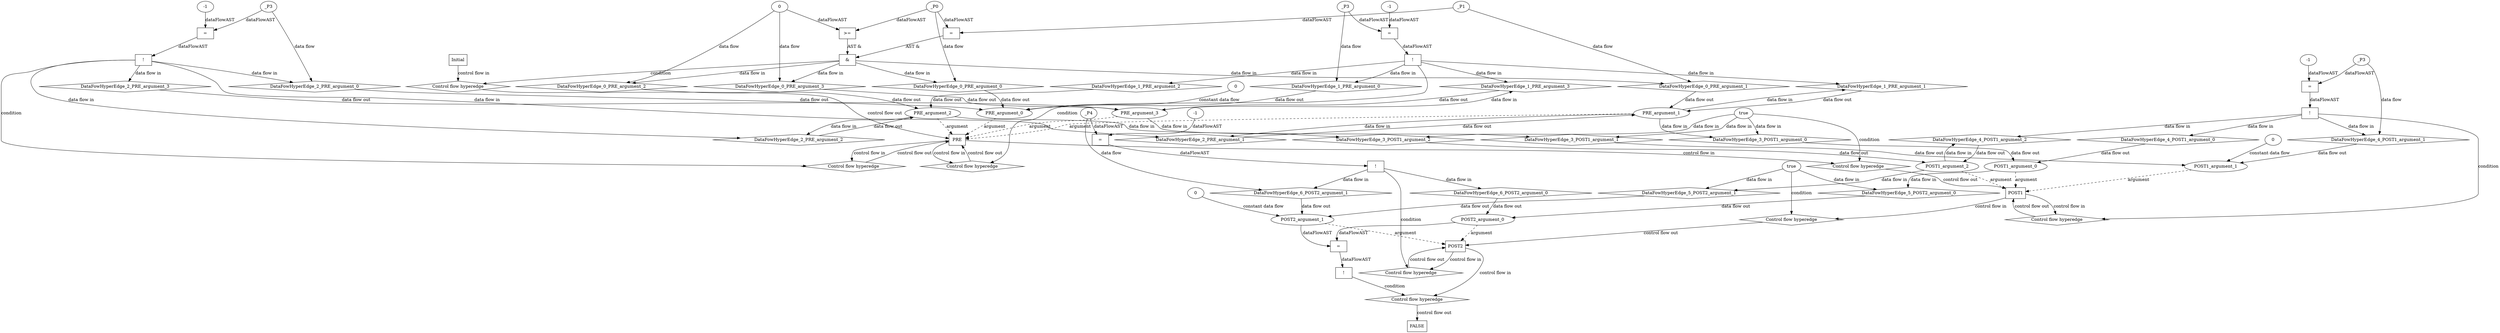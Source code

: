 digraph dag {
"POST1" [label="POST1" nodeName="POST1" class=cfn  shape="rect"];
"POST2" [label="POST2" nodeName="POST2" class=cfn  shape="rect"];
"PRE" [label="PRE" nodeName="PRE" class=cfn  shape="rect"];
FALSE [label="FALSE" nodeName=FALSE class=cfn  shape="rect"];
Initial [label="Initial" nodeName=Initial class=cfn  shape="rect"];
ControlFowHyperEdge_0 [label="Control flow hyperedge" nodeName=ControlFowHyperEdge_0 class=controlFlowHyperEdge shape="diamond"];
"Initial" -> ControlFowHyperEdge_0 [label="control flow in"]
ControlFowHyperEdge_0 -> "PRE" [label="control flow out"]
ControlFowHyperEdge_1 [label="Control flow hyperedge" nodeName=ControlFowHyperEdge_1 class=controlFlowHyperEdge shape="diamond"];
"PRE" -> ControlFowHyperEdge_1 [label="control flow in"]
ControlFowHyperEdge_1 -> "PRE" [label="control flow out"]
ControlFowHyperEdge_2 [label="Control flow hyperedge" nodeName=ControlFowHyperEdge_2 class=controlFlowHyperEdge shape="diamond"];
"PRE" -> ControlFowHyperEdge_2 [label="control flow in"]
ControlFowHyperEdge_2 -> "PRE" [label="control flow out"]
ControlFowHyperEdge_3 [label="Control flow hyperedge" nodeName=ControlFowHyperEdge_3 class=controlFlowHyperEdge shape="diamond"];
"PRE" -> ControlFowHyperEdge_3 [label="control flow in"]
ControlFowHyperEdge_3 -> "POST1" [label="control flow out"]
ControlFowHyperEdge_4 [label="Control flow hyperedge" nodeName=ControlFowHyperEdge_4 class=controlFlowHyperEdge shape="diamond"];
"POST1" -> ControlFowHyperEdge_4 [label="control flow in"]
ControlFowHyperEdge_4 -> "POST1" [label="control flow out"]
ControlFowHyperEdge_5 [label="Control flow hyperedge" nodeName=ControlFowHyperEdge_5 class=controlFlowHyperEdge shape="diamond"];
"POST1" -> ControlFowHyperEdge_5 [label="control flow in"]
ControlFowHyperEdge_5 -> "POST2" [label="control flow out"]
ControlFowHyperEdge_6 [label="Control flow hyperedge" nodeName=ControlFowHyperEdge_6 class=controlFlowHyperEdge shape="diamond"];
"POST2" -> ControlFowHyperEdge_6 [label="control flow in"]
ControlFowHyperEdge_6 -> "POST2" [label="control flow out"]
ControlFowHyperEdge_7 [label="Control flow hyperedge" nodeName=ControlFowHyperEdge_7 class=controlFlowHyperEdge shape="diamond"];
"POST2" -> ControlFowHyperEdge_7 [label="control flow in"]
ControlFowHyperEdge_7 -> "FALSE" [label="control flow out"]
"PRE_argument_0" [label="PRE_argument_0" nodeName=argument0 class=argument  head="PRE" shape="oval"];
"PRE_argument_0" -> "PRE"[label="argument" style="dashed"]
"PRE_argument_1" [label="PRE_argument_1" nodeName=argument1 class=argument  head="PRE" shape="oval"];
"PRE_argument_1" -> "PRE"[label="argument" style="dashed"]
"PRE_argument_2" [label="PRE_argument_2" nodeName=argument2 class=argument  head="PRE" shape="oval"];
"PRE_argument_2" -> "PRE"[label="argument" style="dashed"]
"PRE_argument_3" [label="PRE_argument_3" nodeName=argument3 class=argument  head="PRE" shape="oval"];
"PRE_argument_3" -> "PRE"[label="argument" style="dashed"]
"POST1_argument_0" [label="POST1_argument_0" nodeName=argument0 class=argument  head="POST1" shape="oval"];
"POST1_argument_0" -> "POST1"[label="argument" style="dashed"]
"POST1_argument_1" [label="POST1_argument_1" nodeName=argument1 class=argument  head="POST1" shape="oval"];
"POST1_argument_1" -> "POST1"[label="argument" style="dashed"]
"POST1_argument_2" [label="POST1_argument_2" nodeName=argument2 class=argument  head="POST1" shape="oval"];
"POST1_argument_2" -> "POST1"[label="argument" style="dashed"]
"POST2_argument_0" [label="POST2_argument_0" nodeName=argument0 class=argument  head="POST2" shape="oval"];
"POST2_argument_0" -> "POST2"[label="argument" style="dashed"]
"POST2_argument_1" [label="POST2_argument_1" nodeName=argument1 class=argument  head="POST2" shape="oval"];
"POST2_argument_1" -> "POST2"[label="argument" style="dashed"]

"xxxPRE___Initial_0xxx_and" [label="&" nodeName="xxxPRE___Initial_0xxx_and" class=Operator shape="rect"];
"xxxPRE___Initial_0xxxguard_0_node_0" [label=">=" nodeName="xxxPRE___Initial_0xxxguard_0_node_0" class=Operator  shape="rect"];
"xxxPRE___Initial_0xxxdataFlow_0_node_0" -> "xxxPRE___Initial_0xxxguard_0_node_0"[label="dataFlowAST"]
"xxxPRE___Initial_0xxxdataFlow2_node_0" -> "xxxPRE___Initial_0xxxguard_0_node_0"[label="dataFlowAST"]

"xxxPRE___Initial_0xxxguard_0_node_0" -> "xxxPRE___Initial_0xxx_and" [label="AST &"];
"xxxPRE___Initial_0xxxguard1_node_0" [label="=" nodeName="xxxPRE___Initial_0xxxguard1_node_0" class=Operator  shape="rect"];
"xxxPRE___Initial_0xxxdataFlow1_node_0" -> "xxxPRE___Initial_0xxxguard1_node_0"[label="dataFlowAST"]
"xxxPRE___Initial_0xxxdataFlow_0_node_0" -> "xxxPRE___Initial_0xxxguard1_node_0"[label="dataFlowAST"]

"xxxPRE___Initial_0xxxguard1_node_0" -> "xxxPRE___Initial_0xxx_and" [label="AST &"];
"xxxPRE___Initial_0xxx_and" -> "ControlFowHyperEdge_0" [label="condition"];
"xxxPRE___Initial_0xxxdataFlow_0_node_0" [label="_P0" nodeName="xxxPRE___Initial_0xxxdataFlow_0_node_0" class=Constant ];

"xxxPRE___Initial_0xxxdataFlow_0_node_0" -> "DataFowHyperEdge_0_PRE_argument_0" [label="data flow"];
"xxxPRE___Initial_0xxxdataFlow1_node_0" [label="_P1" nodeName="xxxPRE___Initial_0xxxdataFlow1_node_0" class=Constant ];

"xxxPRE___Initial_0xxxdataFlow1_node_0" -> "DataFowHyperEdge_0_PRE_argument_1" [label="data flow"];
"xxxPRE___Initial_0xxxdataFlow2_node_0" [label="0" nodeName="xxxPRE___Initial_0xxxdataFlow2_node_0" class=Literal ];

"xxxPRE___Initial_0xxxdataFlow2_node_0" -> "DataFowHyperEdge_0_PRE_argument_2" [label="data flow"];

"xxxPRE___Initial_0xxxdataFlow2_node_0" -> "DataFowHyperEdge_0_PRE_argument_3" [label="data flow"];
"xxxPRE___PRE_1xxxguard_0_node_0" [label="!" nodeName="xxxPRE___PRE_1xxxguard_0_node_0" class=Operator shape="rect"];
"xxxPRE___PRE_1xxxguard_0_node_1" [label="=" nodeName="xxxPRE___PRE_1xxxguard_0_node_1" class=Operator  shape="rect"];
"xxxPRE___PRE_1xxxguard_0_node_3" [label="-1" nodeName="xxxPRE___PRE_1xxxguard_0_node_3" class=Literal ];
"xxxPRE___PRE_1xxxguard_0_node_1" -> "xxxPRE___PRE_1xxxguard_0_node_0"[label="dataFlowAST"]
"xxxPRE___PRE_1xxxdataFlow_0_node_0" -> "xxxPRE___PRE_1xxxguard_0_node_1"[label="dataFlowAST"]
"xxxPRE___PRE_1xxxguard_0_node_3" -> "xxxPRE___PRE_1xxxguard_0_node_1"[label="dataFlowAST"]

"xxxPRE___PRE_1xxxguard_0_node_0" -> "ControlFowHyperEdge_1" [label="condition"];
"xxxPRE___PRE_1xxxdataFlow_0_node_0" [label="_P3" nodeName="xxxPRE___PRE_1xxxdataFlow_0_node_0" class=Constant ];

"xxxPRE___PRE_1xxxdataFlow_0_node_0" -> "DataFowHyperEdge_1_PRE_argument_0" [label="data flow"];
"xxxPRE___PRE_2xxxguard_0_node_0" [label="!" nodeName="xxxPRE___PRE_2xxxguard_0_node_0" class=Operator shape="rect"];
"xxxPRE___PRE_2xxxguard_0_node_1" [label="=" nodeName="xxxPRE___PRE_2xxxguard_0_node_1" class=Operator  shape="rect"];
"xxxPRE___PRE_2xxxguard_0_node_3" [label="-1" nodeName="xxxPRE___PRE_2xxxguard_0_node_3" class=Literal ];
"xxxPRE___PRE_2xxxguard_0_node_1" -> "xxxPRE___PRE_2xxxguard_0_node_0"[label="dataFlowAST"]
"xxxPRE___PRE_2xxxdataFlow_0_node_0" -> "xxxPRE___PRE_2xxxguard_0_node_1"[label="dataFlowAST"]
"xxxPRE___PRE_2xxxguard_0_node_3" -> "xxxPRE___PRE_2xxxguard_0_node_1"[label="dataFlowAST"]

"xxxPRE___PRE_2xxxguard_0_node_0" -> "ControlFowHyperEdge_2" [label="condition"];
"xxxPRE___PRE_2xxxdataFlow_0_node_0" [label="_P3" nodeName="xxxPRE___PRE_2xxxdataFlow_0_node_0" class=Constant ];

"xxxPRE___PRE_2xxxdataFlow_0_node_0" -> "DataFowHyperEdge_2_PRE_argument_0" [label="data flow"];
"xxxPOST1___PRE_3xxxguard_0_node_0" [label="true" nodeName="xxxPOST1___PRE_3xxxguard_0_node_0" class=BoolValue ];

"xxxPOST1___PRE_3xxxguard_0_node_0" -> "ControlFowHyperEdge_3" [label="condition"];
"xxxPOST1___POST1_4xxxguard_0_node_0" [label="!" nodeName="xxxPOST1___POST1_4xxxguard_0_node_0" class=Operator shape="rect"];
"xxxPOST1___POST1_4xxxguard_0_node_1" [label="=" nodeName="xxxPOST1___POST1_4xxxguard_0_node_1" class=Operator  shape="rect"];
"xxxPOST1___POST1_4xxxguard_0_node_3" [label="-1" nodeName="xxxPOST1___POST1_4xxxguard_0_node_3" class=Literal ];
"xxxPOST1___POST1_4xxxguard_0_node_1" -> "xxxPOST1___POST1_4xxxguard_0_node_0"[label="dataFlowAST"]
"xxxPOST1___POST1_4xxxdataFlow_0_node_0" -> "xxxPOST1___POST1_4xxxguard_0_node_1"[label="dataFlowAST"]
"xxxPOST1___POST1_4xxxguard_0_node_3" -> "xxxPOST1___POST1_4xxxguard_0_node_1"[label="dataFlowAST"]

"xxxPOST1___POST1_4xxxguard_0_node_0" -> "ControlFowHyperEdge_4" [label="condition"];
"xxxPOST1___POST1_4xxxdataFlow_0_node_0" [label="_P3" nodeName="xxxPOST1___POST1_4xxxdataFlow_0_node_0" class=Constant ];

"xxxPOST1___POST1_4xxxdataFlow_0_node_0" -> "DataFowHyperEdge_4_POST1_argument_1" [label="data flow"];
"xxxPOST2___POST1_5xxxguard_0_node_0" [label="true" nodeName="xxxPOST2___POST1_5xxxguard_0_node_0" class=BoolValue ];

"xxxPOST2___POST1_5xxxguard_0_node_0" -> "ControlFowHyperEdge_5" [label="condition"];
"xxxPOST2___POST2_6xxxguard_0_node_0" [label="!" nodeName="xxxPOST2___POST2_6xxxguard_0_node_0" class=Operator shape="rect"];
"xxxPOST2___POST2_6xxxguard_0_node_1" [label="=" nodeName="xxxPOST2___POST2_6xxxguard_0_node_1" class=Operator  shape="rect"];
"xxxPOST2___POST2_6xxxguard_0_node_3" [label="-1" nodeName="xxxPOST2___POST2_6xxxguard_0_node_3" class=Literal ];
"xxxPOST2___POST2_6xxxguard_0_node_1" -> "xxxPOST2___POST2_6xxxguard_0_node_0"[label="dataFlowAST"]
"xxxPOST2___POST2_6xxxdataFlow_0_node_0" -> "xxxPOST2___POST2_6xxxguard_0_node_1"[label="dataFlowAST"]
"xxxPOST2___POST2_6xxxguard_0_node_3" -> "xxxPOST2___POST2_6xxxguard_0_node_1"[label="dataFlowAST"]

"xxxPOST2___POST2_6xxxguard_0_node_0" -> "ControlFowHyperEdge_6" [label="condition"];
"xxxPOST2___POST2_6xxxdataFlow_0_node_0" [label="_P4" nodeName="xxxPOST2___POST2_6xxxdataFlow_0_node_0" class=Constant ];

"xxxPOST2___POST2_6xxxdataFlow_0_node_0" -> "DataFowHyperEdge_6_POST2_argument_1" [label="data flow"];
"xxxFALSE___POST2_7xxxguard_0_node_0" [label="!" nodeName="xxxFALSE___POST2_7xxxguard_0_node_0" class=Operator shape="rect"];
"xxxFALSE___POST2_7xxxguard_0_node_1" [label="=" nodeName="xxxFALSE___POST2_7xxxguard_0_node_1" class=Operator  shape="rect"];
"xxxFALSE___POST2_7xxxguard_0_node_1" -> "xxxFALSE___POST2_7xxxguard_0_node_0"[label="dataFlowAST"]
"POST2_argument_0" -> "xxxFALSE___POST2_7xxxguard_0_node_1"[label="dataFlowAST"]
"POST2_argument_1" -> "xxxFALSE___POST2_7xxxguard_0_node_1"[label="dataFlowAST"]

"xxxFALSE___POST2_7xxxguard_0_node_0" -> "ControlFowHyperEdge_7" [label="condition"];
"DataFowHyperEdge_0_PRE_argument_0" [label="DataFowHyperEdge_0_PRE_argument_0" nodeName="DataFowHyperEdge_0_PRE_argument_0" class=DataFlowHyperedge shape="diamond"];
"DataFowHyperEdge_0_PRE_argument_0" -> "PRE_argument_0"[label="data flow out"]
"xxxPRE___Initial_0xxx_and" -> "DataFowHyperEdge_0_PRE_argument_0"[label="data flow in"]
"DataFowHyperEdge_0_PRE_argument_1" [label="DataFowHyperEdge_0_PRE_argument_1" nodeName="DataFowHyperEdge_0_PRE_argument_1" class=DataFlowHyperedge shape="diamond"];
"DataFowHyperEdge_0_PRE_argument_1" -> "PRE_argument_1"[label="data flow out"]
"xxxPRE___Initial_0xxx_and" -> "DataFowHyperEdge_0_PRE_argument_1"[label="data flow in"]
"DataFowHyperEdge_0_PRE_argument_2" [label="DataFowHyperEdge_0_PRE_argument_2" nodeName="DataFowHyperEdge_0_PRE_argument_2" class=DataFlowHyperedge shape="diamond"];
"DataFowHyperEdge_0_PRE_argument_2" -> "PRE_argument_2"[label="data flow out"]
"xxxPRE___Initial_0xxx_and" -> "DataFowHyperEdge_0_PRE_argument_2"[label="data flow in"]
"DataFowHyperEdge_0_PRE_argument_3" [label="DataFowHyperEdge_0_PRE_argument_3" nodeName="DataFowHyperEdge_0_PRE_argument_3" class=DataFlowHyperedge shape="diamond"];
"DataFowHyperEdge_0_PRE_argument_3" -> "PRE_argument_3"[label="data flow out"]
"xxxPRE___Initial_0xxx_and" -> "DataFowHyperEdge_0_PRE_argument_3"[label="data flow in"]
"DataFowHyperEdge_1_PRE_argument_0" [label="DataFowHyperEdge_1_PRE_argument_0" nodeName="DataFowHyperEdge_1_PRE_argument_0" class=DataFlowHyperedge shape="diamond"];
"DataFowHyperEdge_1_PRE_argument_0" -> "PRE_argument_0"[label="data flow out"]
"xxxPRE___PRE_1xxxguard_0_node_0" -> "DataFowHyperEdge_1_PRE_argument_0"[label="data flow in"]
"DataFowHyperEdge_1_PRE_argument_1" [label="DataFowHyperEdge_1_PRE_argument_1" nodeName="DataFowHyperEdge_1_PRE_argument_1" class=DataFlowHyperedge shape="diamond"];
"DataFowHyperEdge_1_PRE_argument_1" -> "PRE_argument_1"[label="data flow out"]
"xxxPRE___PRE_1xxxguard_0_node_0" -> "DataFowHyperEdge_1_PRE_argument_1"[label="data flow in"]
"DataFowHyperEdge_1_PRE_argument_2" [label="DataFowHyperEdge_1_PRE_argument_2" nodeName="DataFowHyperEdge_1_PRE_argument_2" class=DataFlowHyperedge shape="diamond"];
"DataFowHyperEdge_1_PRE_argument_2" -> "PRE_argument_2"[label="data flow out"]
"xxxPRE___PRE_1xxxguard_0_node_0" -> "DataFowHyperEdge_1_PRE_argument_2"[label="data flow in"]
"DataFowHyperEdge_1_PRE_argument_3" [label="DataFowHyperEdge_1_PRE_argument_3" nodeName="DataFowHyperEdge_1_PRE_argument_3" class=DataFlowHyperedge shape="diamond"];
"DataFowHyperEdge_1_PRE_argument_3" -> "PRE_argument_3"[label="data flow out"]
"xxxPRE___PRE_1xxxguard_0_node_0" -> "DataFowHyperEdge_1_PRE_argument_3"[label="data flow in"]
"DataFowHyperEdge_2_PRE_argument_0" [label="DataFowHyperEdge_2_PRE_argument_0" nodeName="DataFowHyperEdge_2_PRE_argument_0" class=DataFlowHyperedge shape="diamond"];
"DataFowHyperEdge_2_PRE_argument_0" -> "PRE_argument_0"[label="data flow out"]
"xxxPRE___PRE_2xxxguard_0_node_0" -> "DataFowHyperEdge_2_PRE_argument_0"[label="data flow in"]
"DataFowHyperEdge_2_PRE_argument_1" [label="DataFowHyperEdge_2_PRE_argument_1" nodeName="DataFowHyperEdge_2_PRE_argument_1" class=DataFlowHyperedge shape="diamond"];
"DataFowHyperEdge_2_PRE_argument_1" -> "PRE_argument_1"[label="data flow out"]
"xxxPRE___PRE_2xxxguard_0_node_0" -> "DataFowHyperEdge_2_PRE_argument_1"[label="data flow in"]
"DataFowHyperEdge_2_PRE_argument_2" [label="DataFowHyperEdge_2_PRE_argument_2" nodeName="DataFowHyperEdge_2_PRE_argument_2" class=DataFlowHyperedge shape="diamond"];
"DataFowHyperEdge_2_PRE_argument_2" -> "PRE_argument_2"[label="data flow out"]
"xxxPRE___PRE_2xxxguard_0_node_0" -> "DataFowHyperEdge_2_PRE_argument_2"[label="data flow in"]
"DataFowHyperEdge_2_PRE_argument_3" [label="DataFowHyperEdge_2_PRE_argument_3" nodeName="DataFowHyperEdge_2_PRE_argument_3" class=DataFlowHyperedge shape="diamond"];
"DataFowHyperEdge_2_PRE_argument_3" -> "PRE_argument_3"[label="data flow out"]
"xxxPRE___PRE_2xxxguard_0_node_0" -> "DataFowHyperEdge_2_PRE_argument_3"[label="data flow in"]
"DataFowHyperEdge_3_POST1_argument_0" [label="DataFowHyperEdge_3_POST1_argument_0" nodeName="DataFowHyperEdge_3_POST1_argument_0" class=DataFlowHyperedge shape="diamond"];
"DataFowHyperEdge_3_POST1_argument_0" -> "POST1_argument_0"[label="data flow out"]
"xxxPOST1___PRE_3xxxguard_0_node_0" -> "DataFowHyperEdge_3_POST1_argument_0"[label="data flow in"]
"DataFowHyperEdge_3_POST1_argument_1" [label="DataFowHyperEdge_3_POST1_argument_1" nodeName="DataFowHyperEdge_3_POST1_argument_1" class=DataFlowHyperedge shape="diamond"];
"DataFowHyperEdge_3_POST1_argument_1" -> "POST1_argument_1"[label="data flow out"]
"xxxPOST1___PRE_3xxxguard_0_node_0" -> "DataFowHyperEdge_3_POST1_argument_1"[label="data flow in"]
"DataFowHyperEdge_3_POST1_argument_2" [label="DataFowHyperEdge_3_POST1_argument_2" nodeName="DataFowHyperEdge_3_POST1_argument_2" class=DataFlowHyperedge shape="diamond"];
"DataFowHyperEdge_3_POST1_argument_2" -> "POST1_argument_2"[label="data flow out"]
"xxxPOST1___PRE_3xxxguard_0_node_0" -> "DataFowHyperEdge_3_POST1_argument_2"[label="data flow in"]
"DataFowHyperEdge_4_POST1_argument_0" [label="DataFowHyperEdge_4_POST1_argument_0" nodeName="DataFowHyperEdge_4_POST1_argument_0" class=DataFlowHyperedge shape="diamond"];
"DataFowHyperEdge_4_POST1_argument_0" -> "POST1_argument_0"[label="data flow out"]
"xxxPOST1___POST1_4xxxguard_0_node_0" -> "DataFowHyperEdge_4_POST1_argument_0"[label="data flow in"]
"DataFowHyperEdge_4_POST1_argument_1" [label="DataFowHyperEdge_4_POST1_argument_1" nodeName="DataFowHyperEdge_4_POST1_argument_1" class=DataFlowHyperedge shape="diamond"];
"DataFowHyperEdge_4_POST1_argument_1" -> "POST1_argument_1"[label="data flow out"]
"xxxPOST1___POST1_4xxxguard_0_node_0" -> "DataFowHyperEdge_4_POST1_argument_1"[label="data flow in"]
"DataFowHyperEdge_4_POST1_argument_2" [label="DataFowHyperEdge_4_POST1_argument_2" nodeName="DataFowHyperEdge_4_POST1_argument_2" class=DataFlowHyperedge shape="diamond"];
"DataFowHyperEdge_4_POST1_argument_2" -> "POST1_argument_2"[label="data flow out"]
"xxxPOST1___POST1_4xxxguard_0_node_0" -> "DataFowHyperEdge_4_POST1_argument_2"[label="data flow in"]
"DataFowHyperEdge_5_POST2_argument_0" [label="DataFowHyperEdge_5_POST2_argument_0" nodeName="DataFowHyperEdge_5_POST2_argument_0" class=DataFlowHyperedge shape="diamond"];
"DataFowHyperEdge_5_POST2_argument_0" -> "POST2_argument_0"[label="data flow out"]
"xxxPOST2___POST1_5xxxguard_0_node_0" -> "DataFowHyperEdge_5_POST2_argument_0"[label="data flow in"]
"DataFowHyperEdge_5_POST2_argument_1" [label="DataFowHyperEdge_5_POST2_argument_1" nodeName="DataFowHyperEdge_5_POST2_argument_1" class=DataFlowHyperedge shape="diamond"];
"DataFowHyperEdge_5_POST2_argument_1" -> "POST2_argument_1"[label="data flow out"]
"xxxPOST2___POST1_5xxxguard_0_node_0" -> "DataFowHyperEdge_5_POST2_argument_1"[label="data flow in"]
"DataFowHyperEdge_6_POST2_argument_0" [label="DataFowHyperEdge_6_POST2_argument_0" nodeName="DataFowHyperEdge_6_POST2_argument_0" class=DataFlowHyperedge shape="diamond"];
"DataFowHyperEdge_6_POST2_argument_0" -> "POST2_argument_0"[label="data flow out"]
"xxxPOST2___POST2_6xxxguard_0_node_0" -> "DataFowHyperEdge_6_POST2_argument_0"[label="data flow in"]
"DataFowHyperEdge_6_POST2_argument_1" [label="DataFowHyperEdge_6_POST2_argument_1" nodeName="DataFowHyperEdge_6_POST2_argument_1" class=DataFlowHyperedge shape="diamond"];
"DataFowHyperEdge_6_POST2_argument_1" -> "POST2_argument_1"[label="data flow out"]
"xxxPOST2___POST2_6xxxguard_0_node_0" -> "DataFowHyperEdge_6_POST2_argument_1"[label="data flow in"]
"xxxPOST1___PRE_3xxxPRE_argument_0_constant_0" [label="0" nodeName="xxxPOST1___PRE_3xxxPRE_argument_0_constant_0" class=Constant];
"xxxPOST1___PRE_3xxxPRE_argument_0_constant_0" -> "PRE_argument_0" [label="constant data flow"];
"xxxPOST2___POST1_5xxxPOST1_argument_1_constant_0" [label="0" nodeName="xxxPOST2___POST1_5xxxPOST1_argument_1_constant_0" class=Constant];
"xxxPOST2___POST1_5xxxPOST1_argument_1_constant_0" -> "POST1_argument_1" [label="constant data flow"];
"xxxFALSE___POST2_7xxxPOST2_argument_1_constant_0" [label="0" nodeName="xxxFALSE___POST2_7xxxPOST2_argument_1_constant_0" class=Constant];
"xxxFALSE___POST2_7xxxPOST2_argument_1_constant_0" -> "POST2_argument_1" [label="constant data flow"];
"PRE_argument_1" -> "DataFowHyperEdge_1_PRE_argument_1"[label="data flow in"]
"PRE_argument_3" -> "DataFowHyperEdge_1_PRE_argument_3"[label="data flow in"]
"PRE_argument_1" -> "DataFowHyperEdge_2_PRE_argument_1"[label="data flow in"]
"PRE_argument_2" -> "DataFowHyperEdge_2_PRE_argument_2"[label="data flow in"]
"PRE_argument_1" -> "DataFowHyperEdge_3_POST1_argument_0"[label="data flow in"]
"PRE_argument_2" -> "DataFowHyperEdge_3_POST1_argument_1"[label="data flow in"]
"PRE_argument_3" -> "DataFowHyperEdge_3_POST1_argument_2"[label="data flow in"]
"POST1_argument_2" -> "DataFowHyperEdge_4_POST1_argument_2"[label="data flow in"]
"POST1_argument_0" -> "DataFowHyperEdge_5_POST2_argument_0"[label="data flow in"]
"POST1_argument_2" -> "DataFowHyperEdge_5_POST2_argument_1"[label="data flow in"]




}
